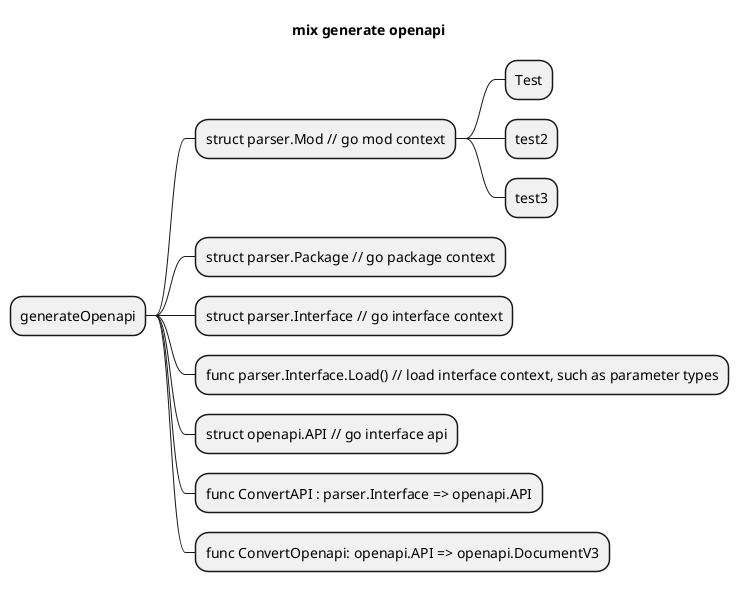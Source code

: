 @startmindmap
'https://plantuml.com/mindmap-diagram


title mix generate openapi

* generateOpenapi
** struct parser.Mod // go mod context
*** Test
*** test2
*** test3
** struct parser.Package // go package context
** struct parser.Interface // go interface context
** func parser.Interface.Load() // load interface context, such as parameter types
** struct openapi.API // go interface api
** func ConvertAPI : parser.Interface => openapi.API
** func ConvertOpenapi: openapi.API => openapi.DocumentV3

@endmindmap